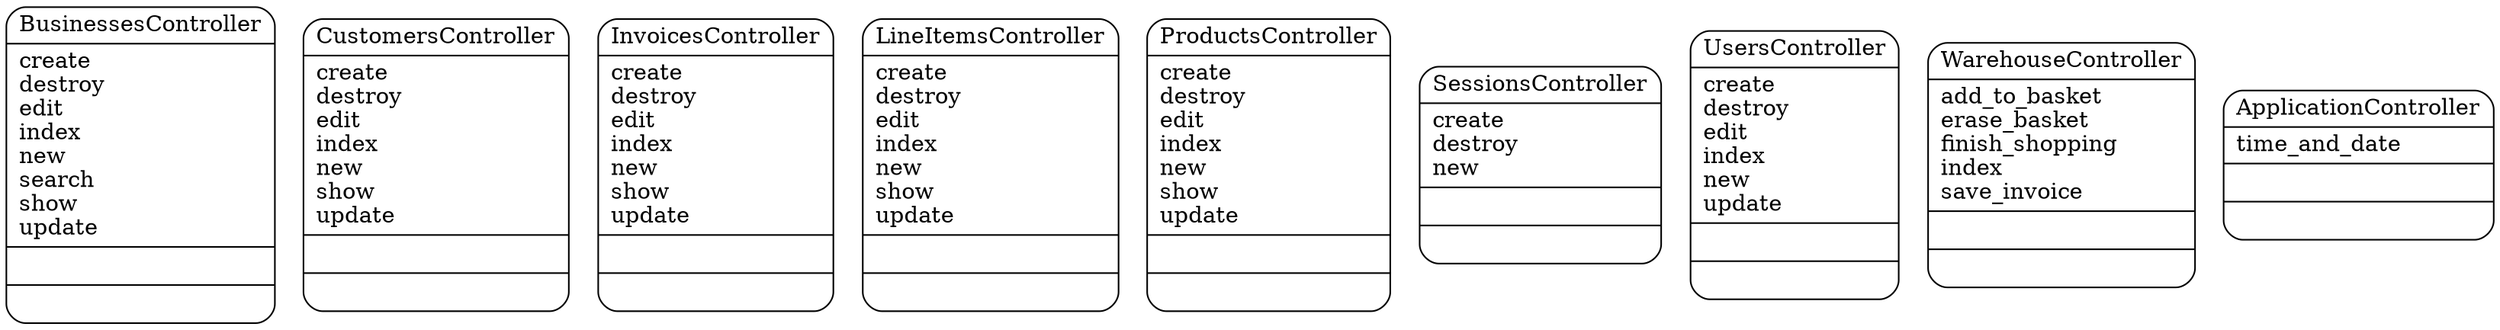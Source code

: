 digraph controllers_diagram {
	graph[overlap=false, splines=true]
	"BusinessesController" [shape=Mrecord, label="{BusinessesController|create\ldestroy\ledit\lindex\lnew\lsearch\lshow\lupdate\l|\l|\l}"]
	"CustomersController" [shape=Mrecord, label="{CustomersController|create\ldestroy\ledit\lindex\lnew\lshow\lupdate\l|\l|\l}"]
	"InvoicesController" [shape=Mrecord, label="{InvoicesController|create\ldestroy\ledit\lindex\lnew\lshow\lupdate\l|\l|\l}"]
	"LineItemsController" [shape=Mrecord, label="{LineItemsController|create\ldestroy\ledit\lindex\lnew\lshow\lupdate\l|\l|\l}"]
	"ProductsController" [shape=Mrecord, label="{ProductsController|create\ldestroy\ledit\lindex\lnew\lshow\lupdate\l|\l|\l}"]
	"SessionsController" [shape=Mrecord, label="{SessionsController|create\ldestroy\lnew\l|\l|\l}"]
	"UsersController" [shape=Mrecord, label="{UsersController|create\ldestroy\ledit\lindex\lnew\lupdate\l|\l|\l}"]
	"WarehouseController" [shape=Mrecord, label="{WarehouseController|add_to_basket\lerase_basket\lfinish_shopping\lindex\lsave_invoice\l|\l|\l}"]
	"ApplicationController" [shape=Mrecord, label="{ApplicationController|time_and_date\l|\l|\l}"]
}
